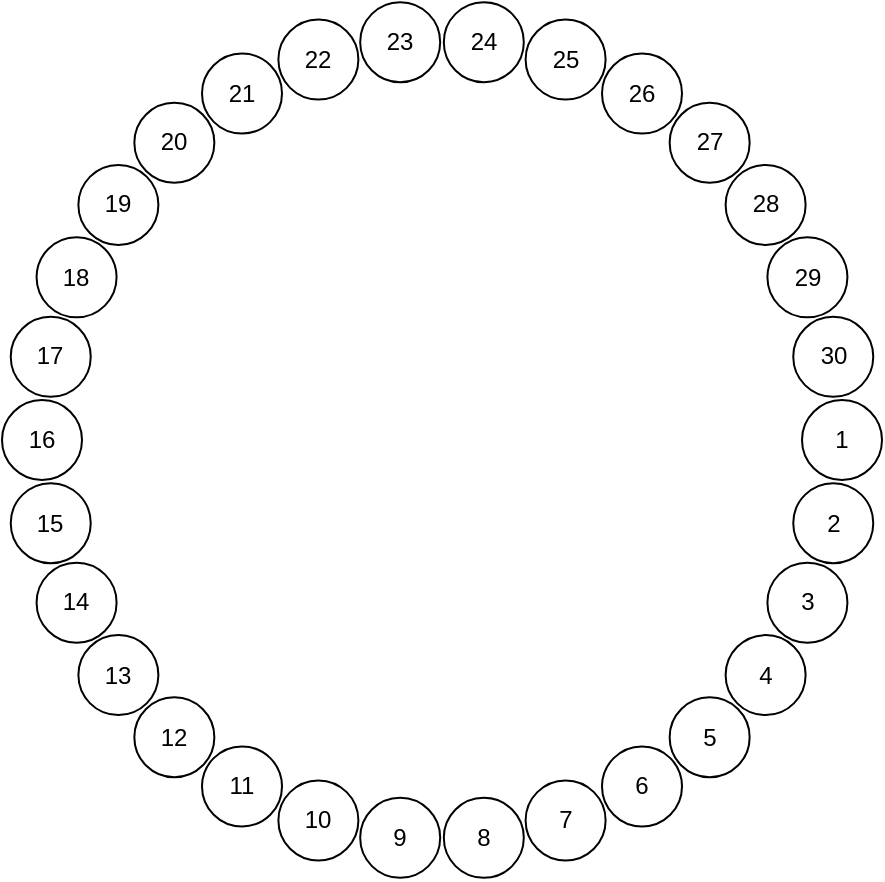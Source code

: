 <mxfile version="21.6.8" type="github">
  <diagram id="G4P6LVn_tdNzB0rgpYjd" name="第 2 页">
    <mxGraphModel dx="1434" dy="678" grid="1" gridSize="10" guides="1" tooltips="1" connect="1" arrows="1" fold="1" page="1" pageScale="1" pageWidth="827" pageHeight="1169" math="0" shadow="0">
      <root>
        <mxCell id="0" />
        <mxCell id="1" parent="0" />
        <mxCell id="_AEby4im_TMSWhvR3xSp-1" value="" style="group" parent="1" vertex="1" connectable="0">
          <mxGeometry x="30" y="31.096" width="440" height="437.809" as="geometry" />
        </mxCell>
        <mxCell id="G0SLlKrIvwMYq-acm65V-2" value="1" style="ellipse;whiteSpace=wrap;html=1;aspect=fixed;" parent="_AEby4im_TMSWhvR3xSp-1" vertex="1">
          <mxGeometry x="400" y="198.904" width="40" height="40" as="geometry" />
        </mxCell>
        <mxCell id="G0SLlKrIvwMYq-acm65V-3" value="2" style="ellipse;whiteSpace=wrap;html=1;aspect=fixed;" parent="_AEby4im_TMSWhvR3xSp-1" vertex="1">
          <mxGeometry x="395.63" y="240.487" width="40" height="40" as="geometry" />
        </mxCell>
        <mxCell id="G0SLlKrIvwMYq-acm65V-4" value="3" style="ellipse;whiteSpace=wrap;html=1;aspect=fixed;" parent="_AEby4im_TMSWhvR3xSp-1" vertex="1">
          <mxGeometry x="382.709" y="280.252" width="40" height="40" as="geometry" />
        </mxCell>
        <mxCell id="G0SLlKrIvwMYq-acm65V-5" value="4" style="ellipse;whiteSpace=wrap;html=1;aspect=fixed;" parent="_AEby4im_TMSWhvR3xSp-1" vertex="1">
          <mxGeometry x="361.803" y="316.461" width="40" height="40" as="geometry" />
        </mxCell>
        <mxCell id="G0SLlKrIvwMYq-acm65V-6" value="5" style="ellipse;whiteSpace=wrap;html=1;aspect=fixed;" parent="_AEby4im_TMSWhvR3xSp-1" vertex="1">
          <mxGeometry x="333.826" y="347.533" width="40" height="40" as="geometry" />
        </mxCell>
        <mxCell id="G0SLlKrIvwMYq-acm65V-7" value="6" style="ellipse;whiteSpace=wrap;html=1;aspect=fixed;" parent="_AEby4im_TMSWhvR3xSp-1" vertex="1">
          <mxGeometry x="300" y="372.109" width="40" height="40" as="geometry" />
        </mxCell>
        <mxCell id="G0SLlKrIvwMYq-acm65V-8" value="7" style="ellipse;whiteSpace=wrap;html=1;aspect=fixed;" parent="_AEby4im_TMSWhvR3xSp-1" vertex="1">
          <mxGeometry x="261.803" y="389.116" width="40" height="40" as="geometry" />
        </mxCell>
        <mxCell id="G0SLlKrIvwMYq-acm65V-9" value="8" style="ellipse;whiteSpace=wrap;html=1;aspect=fixed;" parent="_AEby4im_TMSWhvR3xSp-1" vertex="1">
          <mxGeometry x="220.906" y="397.809" width="40" height="40" as="geometry" />
        </mxCell>
        <mxCell id="G0SLlKrIvwMYq-acm65V-10" value="9" style="ellipse;whiteSpace=wrap;html=1;aspect=fixed;" parent="_AEby4im_TMSWhvR3xSp-1" vertex="1">
          <mxGeometry x="179.094" y="397.809" width="40" height="40" as="geometry" />
        </mxCell>
        <mxCell id="G0SLlKrIvwMYq-acm65V-11" value="10" style="ellipse;whiteSpace=wrap;html=1;aspect=fixed;" parent="_AEby4im_TMSWhvR3xSp-1" vertex="1">
          <mxGeometry x="138.197" y="389.116" width="40" height="40" as="geometry" />
        </mxCell>
        <mxCell id="G0SLlKrIvwMYq-acm65V-12" value="11" style="ellipse;whiteSpace=wrap;html=1;aspect=fixed;" parent="_AEby4im_TMSWhvR3xSp-1" vertex="1">
          <mxGeometry x="100.0" y="372.109" width="40" height="40" as="geometry" />
        </mxCell>
        <mxCell id="G0SLlKrIvwMYq-acm65V-13" value="12" style="ellipse;whiteSpace=wrap;html=1;aspect=fixed;" parent="_AEby4im_TMSWhvR3xSp-1" vertex="1">
          <mxGeometry x="66.174" y="347.533" width="40" height="40" as="geometry" />
        </mxCell>
        <mxCell id="G0SLlKrIvwMYq-acm65V-14" value="13" style="ellipse;whiteSpace=wrap;html=1;aspect=fixed;" parent="_AEby4im_TMSWhvR3xSp-1" vertex="1">
          <mxGeometry x="38.197" y="316.461" width="40" height="40" as="geometry" />
        </mxCell>
        <mxCell id="G0SLlKrIvwMYq-acm65V-15" value="14" style="ellipse;whiteSpace=wrap;html=1;aspect=fixed;" parent="_AEby4im_TMSWhvR3xSp-1" vertex="1">
          <mxGeometry x="17.291" y="280.252" width="40" height="40" as="geometry" />
        </mxCell>
        <mxCell id="G0SLlKrIvwMYq-acm65V-16" value="15" style="ellipse;whiteSpace=wrap;html=1;aspect=fixed;" parent="_AEby4im_TMSWhvR3xSp-1" vertex="1">
          <mxGeometry x="4.37" y="240.487" width="40" height="40" as="geometry" />
        </mxCell>
        <mxCell id="G0SLlKrIvwMYq-acm65V-17" value="16" style="ellipse;whiteSpace=wrap;html=1;aspect=fixed;" parent="_AEby4im_TMSWhvR3xSp-1" vertex="1">
          <mxGeometry y="198.904" width="40" height="40" as="geometry" />
        </mxCell>
        <mxCell id="G0SLlKrIvwMYq-acm65V-18" value="17" style="ellipse;whiteSpace=wrap;html=1;aspect=fixed;" parent="_AEby4im_TMSWhvR3xSp-1" vertex="1">
          <mxGeometry x="4.37" y="157.322" width="40" height="40" as="geometry" />
        </mxCell>
        <mxCell id="G0SLlKrIvwMYq-acm65V-19" value="18" style="ellipse;whiteSpace=wrap;html=1;aspect=fixed;" parent="_AEby4im_TMSWhvR3xSp-1" vertex="1">
          <mxGeometry x="17.291" y="117.557" width="40" height="40" as="geometry" />
        </mxCell>
        <mxCell id="G0SLlKrIvwMYq-acm65V-20" value="19" style="ellipse;whiteSpace=wrap;html=1;aspect=fixed;" parent="_AEby4im_TMSWhvR3xSp-1" vertex="1">
          <mxGeometry x="38.197" y="81.347" width="40" height="40" as="geometry" />
        </mxCell>
        <mxCell id="G0SLlKrIvwMYq-acm65V-21" value="20" style="ellipse;whiteSpace=wrap;html=1;aspect=fixed;" parent="_AEby4im_TMSWhvR3xSp-1" vertex="1">
          <mxGeometry x="66.174" y="50.275" width="40" height="40" as="geometry" />
        </mxCell>
        <mxCell id="G0SLlKrIvwMYq-acm65V-22" value="21" style="ellipse;whiteSpace=wrap;html=1;aspect=fixed;" parent="_AEby4im_TMSWhvR3xSp-1" vertex="1">
          <mxGeometry x="100.0" y="25.699" width="40" height="40" as="geometry" />
        </mxCell>
        <mxCell id="G0SLlKrIvwMYq-acm65V-23" value="22" style="ellipse;whiteSpace=wrap;html=1;aspect=fixed;" parent="_AEby4im_TMSWhvR3xSp-1" vertex="1">
          <mxGeometry x="138.197" y="8.693" width="40" height="40" as="geometry" />
        </mxCell>
        <mxCell id="G0SLlKrIvwMYq-acm65V-24" value="23" style="ellipse;whiteSpace=wrap;html=1;aspect=fixed;" parent="_AEby4im_TMSWhvR3xSp-1" vertex="1">
          <mxGeometry x="179.094" width="40" height="40" as="geometry" />
        </mxCell>
        <mxCell id="G0SLlKrIvwMYq-acm65V-25" value="24" style="ellipse;whiteSpace=wrap;html=1;aspect=fixed;" parent="_AEby4im_TMSWhvR3xSp-1" vertex="1">
          <mxGeometry x="220.906" width="40" height="40" as="geometry" />
        </mxCell>
        <mxCell id="G0SLlKrIvwMYq-acm65V-26" value="25" style="ellipse;whiteSpace=wrap;html=1;aspect=fixed;" parent="_AEby4im_TMSWhvR3xSp-1" vertex="1">
          <mxGeometry x="261.803" y="8.693" width="40" height="40" as="geometry" />
        </mxCell>
        <mxCell id="G0SLlKrIvwMYq-acm65V-27" value="26" style="ellipse;whiteSpace=wrap;html=1;aspect=fixed;" parent="_AEby4im_TMSWhvR3xSp-1" vertex="1">
          <mxGeometry x="300" y="25.699" width="40" height="40" as="geometry" />
        </mxCell>
        <mxCell id="G0SLlKrIvwMYq-acm65V-28" value="27" style="ellipse;whiteSpace=wrap;html=1;aspect=fixed;" parent="_AEby4im_TMSWhvR3xSp-1" vertex="1">
          <mxGeometry x="333.826" y="50.275" width="40" height="40" as="geometry" />
        </mxCell>
        <mxCell id="G0SLlKrIvwMYq-acm65V-29" value="28" style="ellipse;whiteSpace=wrap;html=1;aspect=fixed;" parent="_AEby4im_TMSWhvR3xSp-1" vertex="1">
          <mxGeometry x="361.803" y="81.347" width="40" height="40" as="geometry" />
        </mxCell>
        <mxCell id="G0SLlKrIvwMYq-acm65V-30" value="29" style="ellipse;whiteSpace=wrap;html=1;aspect=fixed;" parent="_AEby4im_TMSWhvR3xSp-1" vertex="1">
          <mxGeometry x="382.709" y="117.557" width="40" height="40" as="geometry" />
        </mxCell>
        <mxCell id="G0SLlKrIvwMYq-acm65V-31" value="30" style="ellipse;whiteSpace=wrap;html=1;aspect=fixed;" parent="_AEby4im_TMSWhvR3xSp-1" vertex="1">
          <mxGeometry x="395.63" y="157.322" width="40" height="40" as="geometry" />
        </mxCell>
      </root>
    </mxGraphModel>
  </diagram>
</mxfile>
